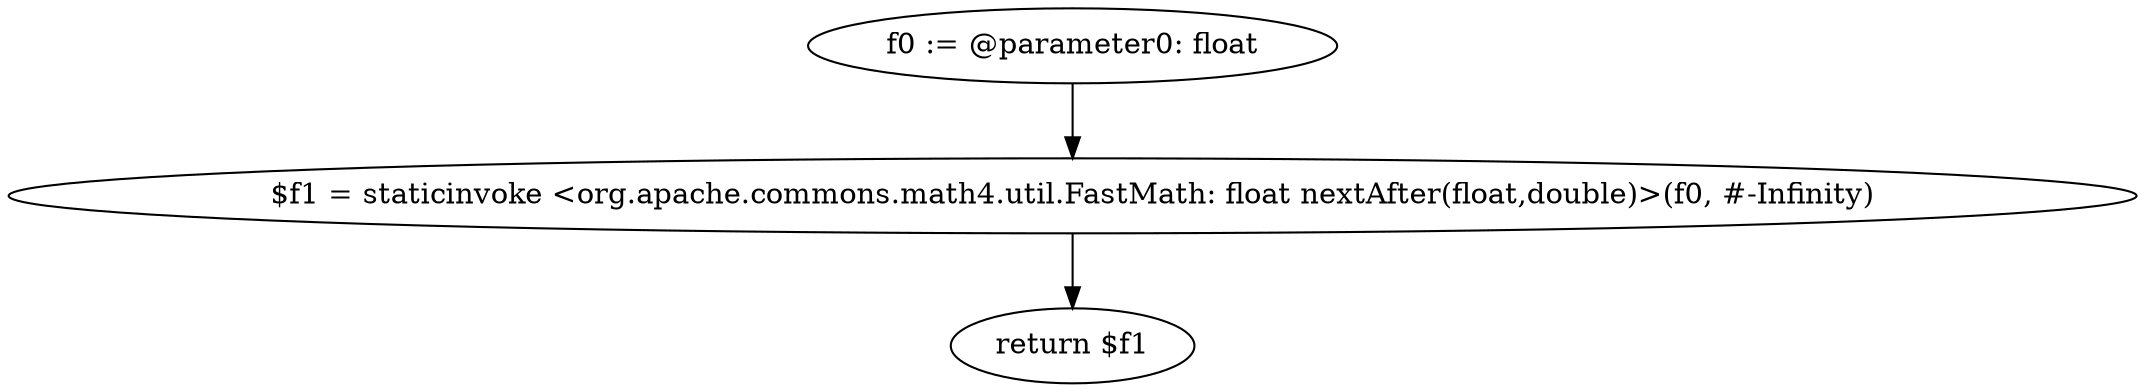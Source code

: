 digraph "unitGraph" {
    "f0 := @parameter0: float"
    "$f1 = staticinvoke <org.apache.commons.math4.util.FastMath: float nextAfter(float,double)>(f0, #-Infinity)"
    "return $f1"
    "f0 := @parameter0: float"->"$f1 = staticinvoke <org.apache.commons.math4.util.FastMath: float nextAfter(float,double)>(f0, #-Infinity)";
    "$f1 = staticinvoke <org.apache.commons.math4.util.FastMath: float nextAfter(float,double)>(f0, #-Infinity)"->"return $f1";
}
